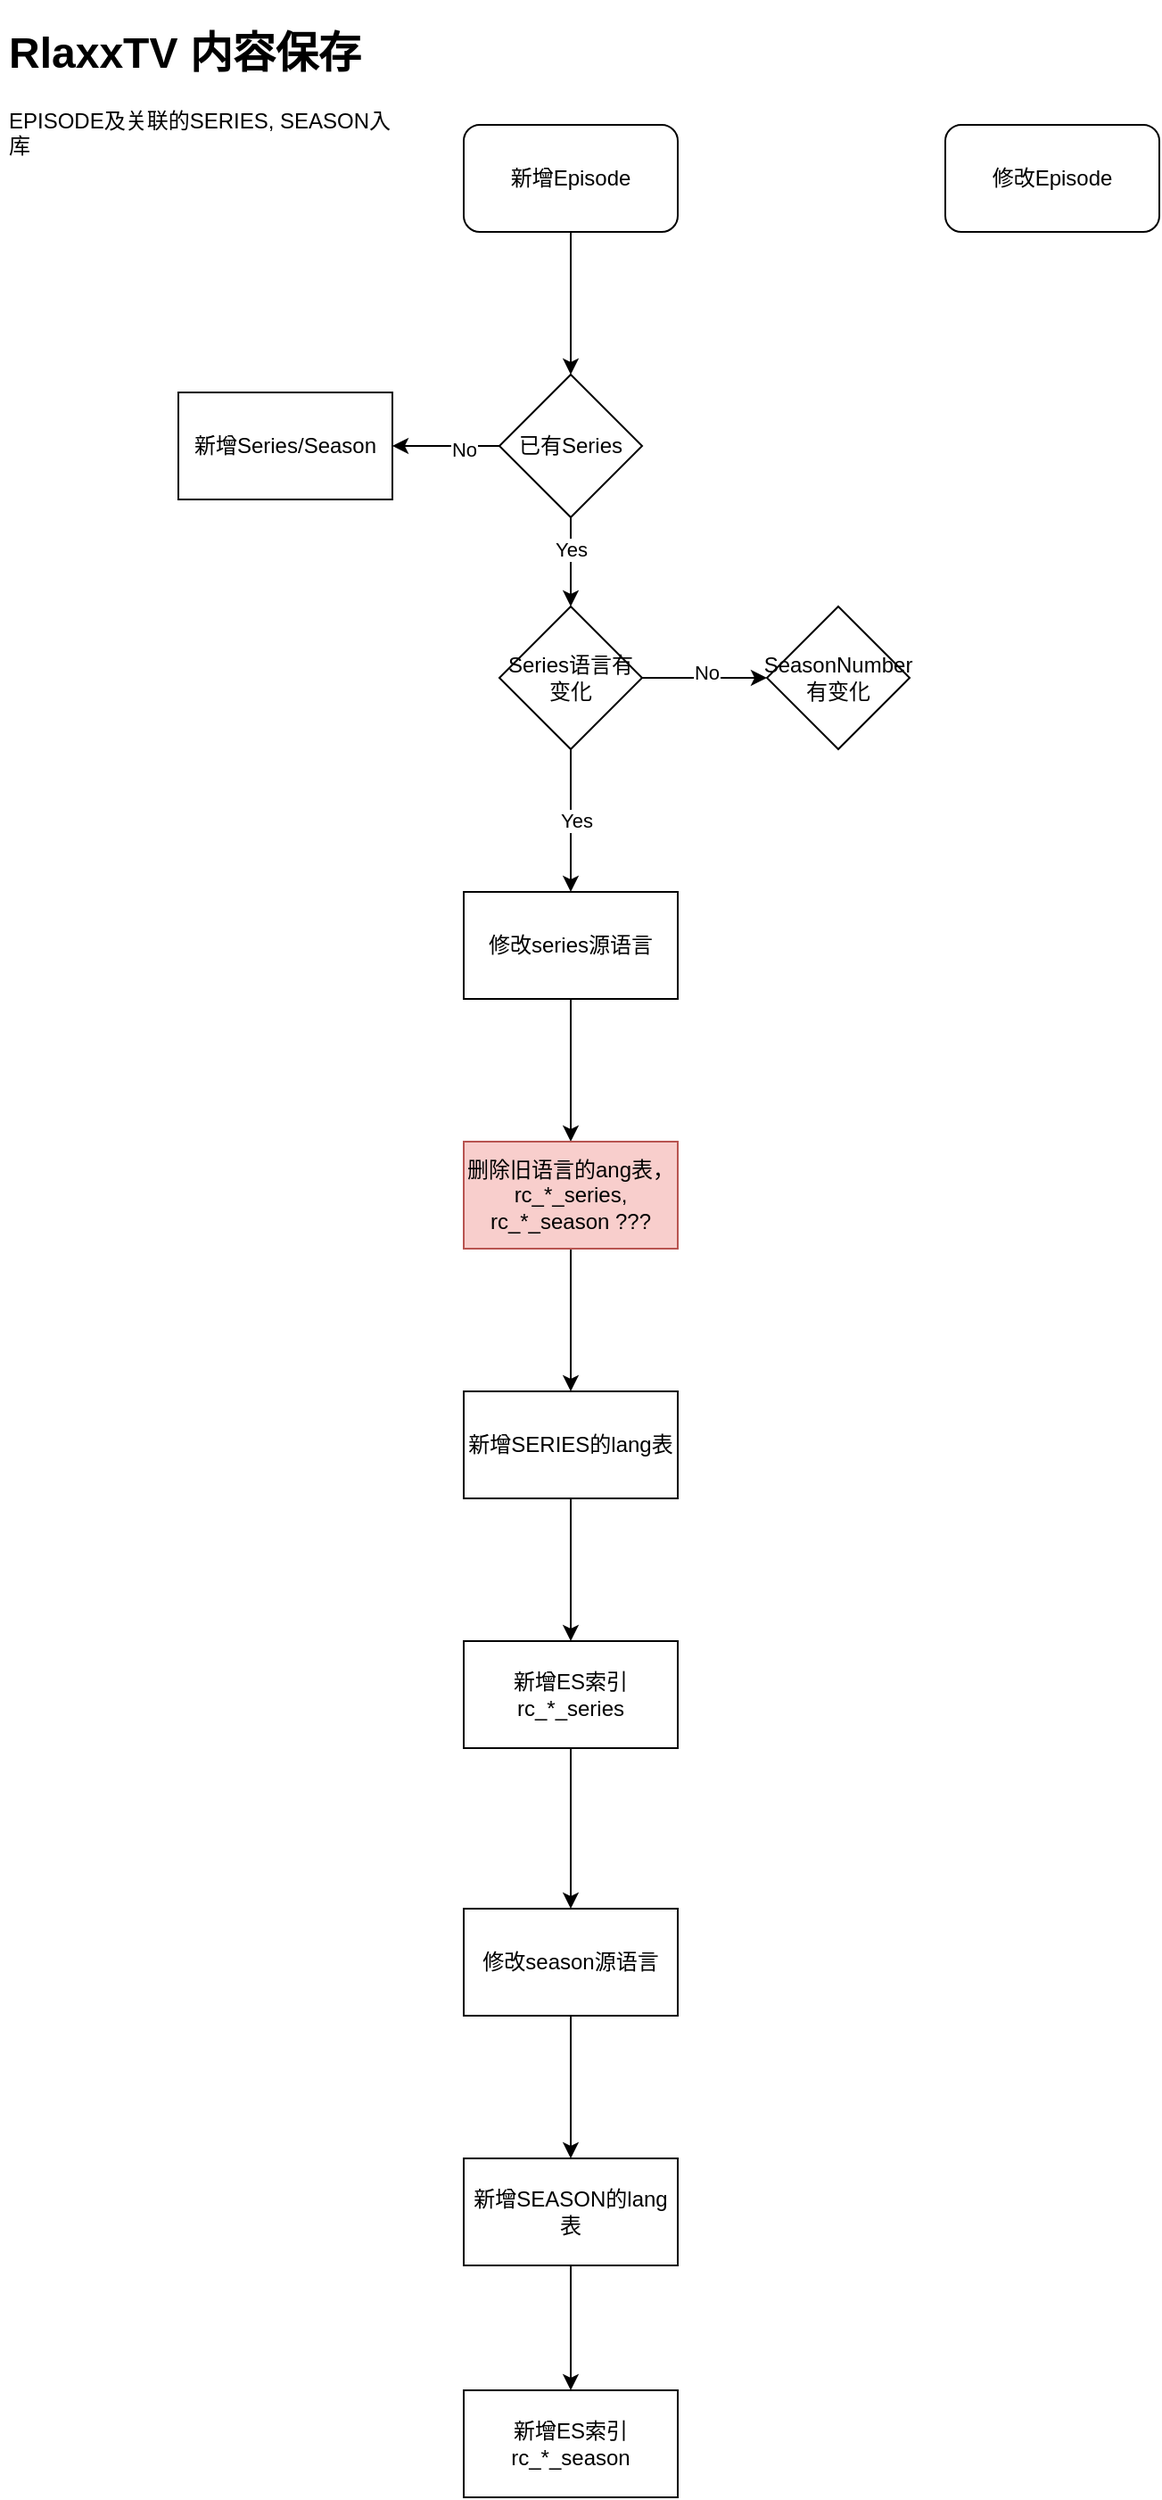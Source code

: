 <mxfile version="22.1.9" type="github">
  <diagram name="第 1 页" id="IRyI0qfTR5pbfn_mzIuA">
    <mxGraphModel dx="1386" dy="759" grid="1" gridSize="10" guides="1" tooltips="1" connect="1" arrows="1" fold="1" page="1" pageScale="1" pageWidth="827" pageHeight="1169" math="0" shadow="0">
      <root>
        <mxCell id="0" />
        <mxCell id="1" parent="0" />
        <mxCell id="hS1OXOlbxlRcdLpgtcnR-2" value="&lt;h1&gt;RlaxxTV 内容保存&lt;/h1&gt;&lt;p&gt;EPISODE及关联的SERIES, SEASON入库&lt;/p&gt;&lt;p&gt;&lt;br&gt;&lt;/p&gt;" style="text;html=1;strokeColor=none;fillColor=none;spacing=5;spacingTop=-20;whiteSpace=wrap;overflow=hidden;rounded=0;" vertex="1" parent="1">
          <mxGeometry x="50" y="10" width="230" height="120" as="geometry" />
        </mxCell>
        <mxCell id="hS1OXOlbxlRcdLpgtcnR-6" value="" style="edgeStyle=orthogonalEdgeStyle;rounded=0;orthogonalLoop=1;jettySize=auto;html=1;" edge="1" parent="1" source="hS1OXOlbxlRcdLpgtcnR-3">
          <mxGeometry relative="1" as="geometry">
            <mxPoint x="370" y="210" as="targetPoint" />
          </mxGeometry>
        </mxCell>
        <mxCell id="hS1OXOlbxlRcdLpgtcnR-3" value="新增Episode" style="rounded=1;whiteSpace=wrap;html=1;" vertex="1" parent="1">
          <mxGeometry x="310" y="70" width="120" height="60" as="geometry" />
        </mxCell>
        <mxCell id="hS1OXOlbxlRcdLpgtcnR-4" value="修改Episode" style="rounded=1;whiteSpace=wrap;html=1;" vertex="1" parent="1">
          <mxGeometry x="580" y="70" width="120" height="60" as="geometry" />
        </mxCell>
        <mxCell id="hS1OXOlbxlRcdLpgtcnR-9" value="" style="edgeStyle=orthogonalEdgeStyle;rounded=0;orthogonalLoop=1;jettySize=auto;html=1;" edge="1" parent="1" source="hS1OXOlbxlRcdLpgtcnR-7" target="hS1OXOlbxlRcdLpgtcnR-8">
          <mxGeometry relative="1" as="geometry" />
        </mxCell>
        <mxCell id="hS1OXOlbxlRcdLpgtcnR-10" value="No" style="edgeLabel;html=1;align=center;verticalAlign=middle;resizable=0;points=[];" vertex="1" connectable="0" parent="hS1OXOlbxlRcdLpgtcnR-9">
          <mxGeometry x="-0.333" y="2" relative="1" as="geometry">
            <mxPoint as="offset" />
          </mxGeometry>
        </mxCell>
        <mxCell id="hS1OXOlbxlRcdLpgtcnR-15" value="" style="edgeStyle=orthogonalEdgeStyle;rounded=0;orthogonalLoop=1;jettySize=auto;html=1;" edge="1" parent="1" source="hS1OXOlbxlRcdLpgtcnR-7" target="hS1OXOlbxlRcdLpgtcnR-14">
          <mxGeometry relative="1" as="geometry" />
        </mxCell>
        <mxCell id="hS1OXOlbxlRcdLpgtcnR-18" value="Yes" style="edgeLabel;html=1;align=center;verticalAlign=middle;resizable=0;points=[];" vertex="1" connectable="0" parent="hS1OXOlbxlRcdLpgtcnR-15">
          <mxGeometry x="-0.28" relative="1" as="geometry">
            <mxPoint as="offset" />
          </mxGeometry>
        </mxCell>
        <mxCell id="hS1OXOlbxlRcdLpgtcnR-7" value="已有Series" style="rhombus;whiteSpace=wrap;html=1;" vertex="1" parent="1">
          <mxGeometry x="330" y="210" width="80" height="80" as="geometry" />
        </mxCell>
        <mxCell id="hS1OXOlbxlRcdLpgtcnR-8" value="新增Series/Season" style="whiteSpace=wrap;html=1;" vertex="1" parent="1">
          <mxGeometry x="150" y="220" width="120" height="60" as="geometry" />
        </mxCell>
        <mxCell id="hS1OXOlbxlRcdLpgtcnR-17" value="" style="edgeStyle=orthogonalEdgeStyle;rounded=0;orthogonalLoop=1;jettySize=auto;html=1;" edge="1" parent="1" source="hS1OXOlbxlRcdLpgtcnR-14" target="hS1OXOlbxlRcdLpgtcnR-16">
          <mxGeometry relative="1" as="geometry" />
        </mxCell>
        <mxCell id="hS1OXOlbxlRcdLpgtcnR-19" value="Yes" style="edgeLabel;html=1;align=center;verticalAlign=middle;resizable=0;points=[];" vertex="1" connectable="0" parent="hS1OXOlbxlRcdLpgtcnR-17">
          <mxGeometry y="3" relative="1" as="geometry">
            <mxPoint as="offset" />
          </mxGeometry>
        </mxCell>
        <mxCell id="hS1OXOlbxlRcdLpgtcnR-21" value="" style="edgeStyle=orthogonalEdgeStyle;rounded=0;orthogonalLoop=1;jettySize=auto;html=1;" edge="1" parent="1" source="hS1OXOlbxlRcdLpgtcnR-14" target="hS1OXOlbxlRcdLpgtcnR-20">
          <mxGeometry relative="1" as="geometry" />
        </mxCell>
        <mxCell id="hS1OXOlbxlRcdLpgtcnR-22" value="No" style="edgeLabel;html=1;align=center;verticalAlign=middle;resizable=0;points=[];" vertex="1" connectable="0" parent="hS1OXOlbxlRcdLpgtcnR-21">
          <mxGeometry x="0.029" y="3" relative="1" as="geometry">
            <mxPoint as="offset" />
          </mxGeometry>
        </mxCell>
        <mxCell id="hS1OXOlbxlRcdLpgtcnR-14" value="Series语言有变化" style="rhombus;whiteSpace=wrap;html=1;" vertex="1" parent="1">
          <mxGeometry x="330" y="340" width="80" height="80" as="geometry" />
        </mxCell>
        <mxCell id="hS1OXOlbxlRcdLpgtcnR-24" value="" style="edgeStyle=orthogonalEdgeStyle;rounded=0;orthogonalLoop=1;jettySize=auto;html=1;" edge="1" parent="1" source="hS1OXOlbxlRcdLpgtcnR-16" target="hS1OXOlbxlRcdLpgtcnR-23">
          <mxGeometry relative="1" as="geometry" />
        </mxCell>
        <mxCell id="hS1OXOlbxlRcdLpgtcnR-16" value="修改series源语言" style="whiteSpace=wrap;html=1;" vertex="1" parent="1">
          <mxGeometry x="310" y="500" width="120" height="60" as="geometry" />
        </mxCell>
        <mxCell id="hS1OXOlbxlRcdLpgtcnR-20" value="SeasonNumber有变化" style="rhombus;whiteSpace=wrap;html=1;" vertex="1" parent="1">
          <mxGeometry x="480" y="340" width="80" height="80" as="geometry" />
        </mxCell>
        <mxCell id="hS1OXOlbxlRcdLpgtcnR-26" value="" style="edgeStyle=orthogonalEdgeStyle;rounded=0;orthogonalLoop=1;jettySize=auto;html=1;" edge="1" parent="1" source="hS1OXOlbxlRcdLpgtcnR-23" target="hS1OXOlbxlRcdLpgtcnR-25">
          <mxGeometry relative="1" as="geometry" />
        </mxCell>
        <mxCell id="hS1OXOlbxlRcdLpgtcnR-23" value="删除旧语言的ang表，rc_*_series, rc_*_season ???" style="whiteSpace=wrap;html=1;fillColor=#f8cecc;strokeColor=#b85450;" vertex="1" parent="1">
          <mxGeometry x="310" y="640" width="120" height="60" as="geometry" />
        </mxCell>
        <mxCell id="hS1OXOlbxlRcdLpgtcnR-28" value="" style="edgeStyle=orthogonalEdgeStyle;rounded=0;orthogonalLoop=1;jettySize=auto;html=1;" edge="1" parent="1" source="hS1OXOlbxlRcdLpgtcnR-25" target="hS1OXOlbxlRcdLpgtcnR-27">
          <mxGeometry relative="1" as="geometry" />
        </mxCell>
        <mxCell id="hS1OXOlbxlRcdLpgtcnR-25" value="新增SERIES的lang表" style="whiteSpace=wrap;html=1;" vertex="1" parent="1">
          <mxGeometry x="310" y="780" width="120" height="60" as="geometry" />
        </mxCell>
        <mxCell id="hS1OXOlbxlRcdLpgtcnR-36" value="" style="edgeStyle=orthogonalEdgeStyle;rounded=0;orthogonalLoop=1;jettySize=auto;html=1;" edge="1" parent="1" source="hS1OXOlbxlRcdLpgtcnR-27" target="hS1OXOlbxlRcdLpgtcnR-32">
          <mxGeometry relative="1" as="geometry" />
        </mxCell>
        <mxCell id="hS1OXOlbxlRcdLpgtcnR-27" value="新增ES索引rc_*_series" style="whiteSpace=wrap;html=1;" vertex="1" parent="1">
          <mxGeometry x="310" y="920" width="120" height="60" as="geometry" />
        </mxCell>
        <mxCell id="hS1OXOlbxlRcdLpgtcnR-37" value="" style="edgeStyle=orthogonalEdgeStyle;rounded=0;orthogonalLoop=1;jettySize=auto;html=1;" edge="1" parent="1" source="hS1OXOlbxlRcdLpgtcnR-32" target="hS1OXOlbxlRcdLpgtcnR-34">
          <mxGeometry relative="1" as="geometry" />
        </mxCell>
        <mxCell id="hS1OXOlbxlRcdLpgtcnR-32" value="修改season源语言" style="whiteSpace=wrap;html=1;" vertex="1" parent="1">
          <mxGeometry x="310" y="1070" width="120" height="60" as="geometry" />
        </mxCell>
        <mxCell id="hS1OXOlbxlRcdLpgtcnR-38" value="" style="edgeStyle=orthogonalEdgeStyle;rounded=0;orthogonalLoop=1;jettySize=auto;html=1;" edge="1" parent="1" source="hS1OXOlbxlRcdLpgtcnR-34" target="hS1OXOlbxlRcdLpgtcnR-35">
          <mxGeometry relative="1" as="geometry" />
        </mxCell>
        <mxCell id="hS1OXOlbxlRcdLpgtcnR-34" value="新增SEASON的lang表" style="whiteSpace=wrap;html=1;" vertex="1" parent="1">
          <mxGeometry x="310" y="1210" width="120" height="60" as="geometry" />
        </mxCell>
        <mxCell id="hS1OXOlbxlRcdLpgtcnR-35" value="新增ES索引rc_*_season" style="whiteSpace=wrap;html=1;" vertex="1" parent="1">
          <mxGeometry x="310" y="1340" width="120" height="60" as="geometry" />
        </mxCell>
      </root>
    </mxGraphModel>
  </diagram>
</mxfile>
